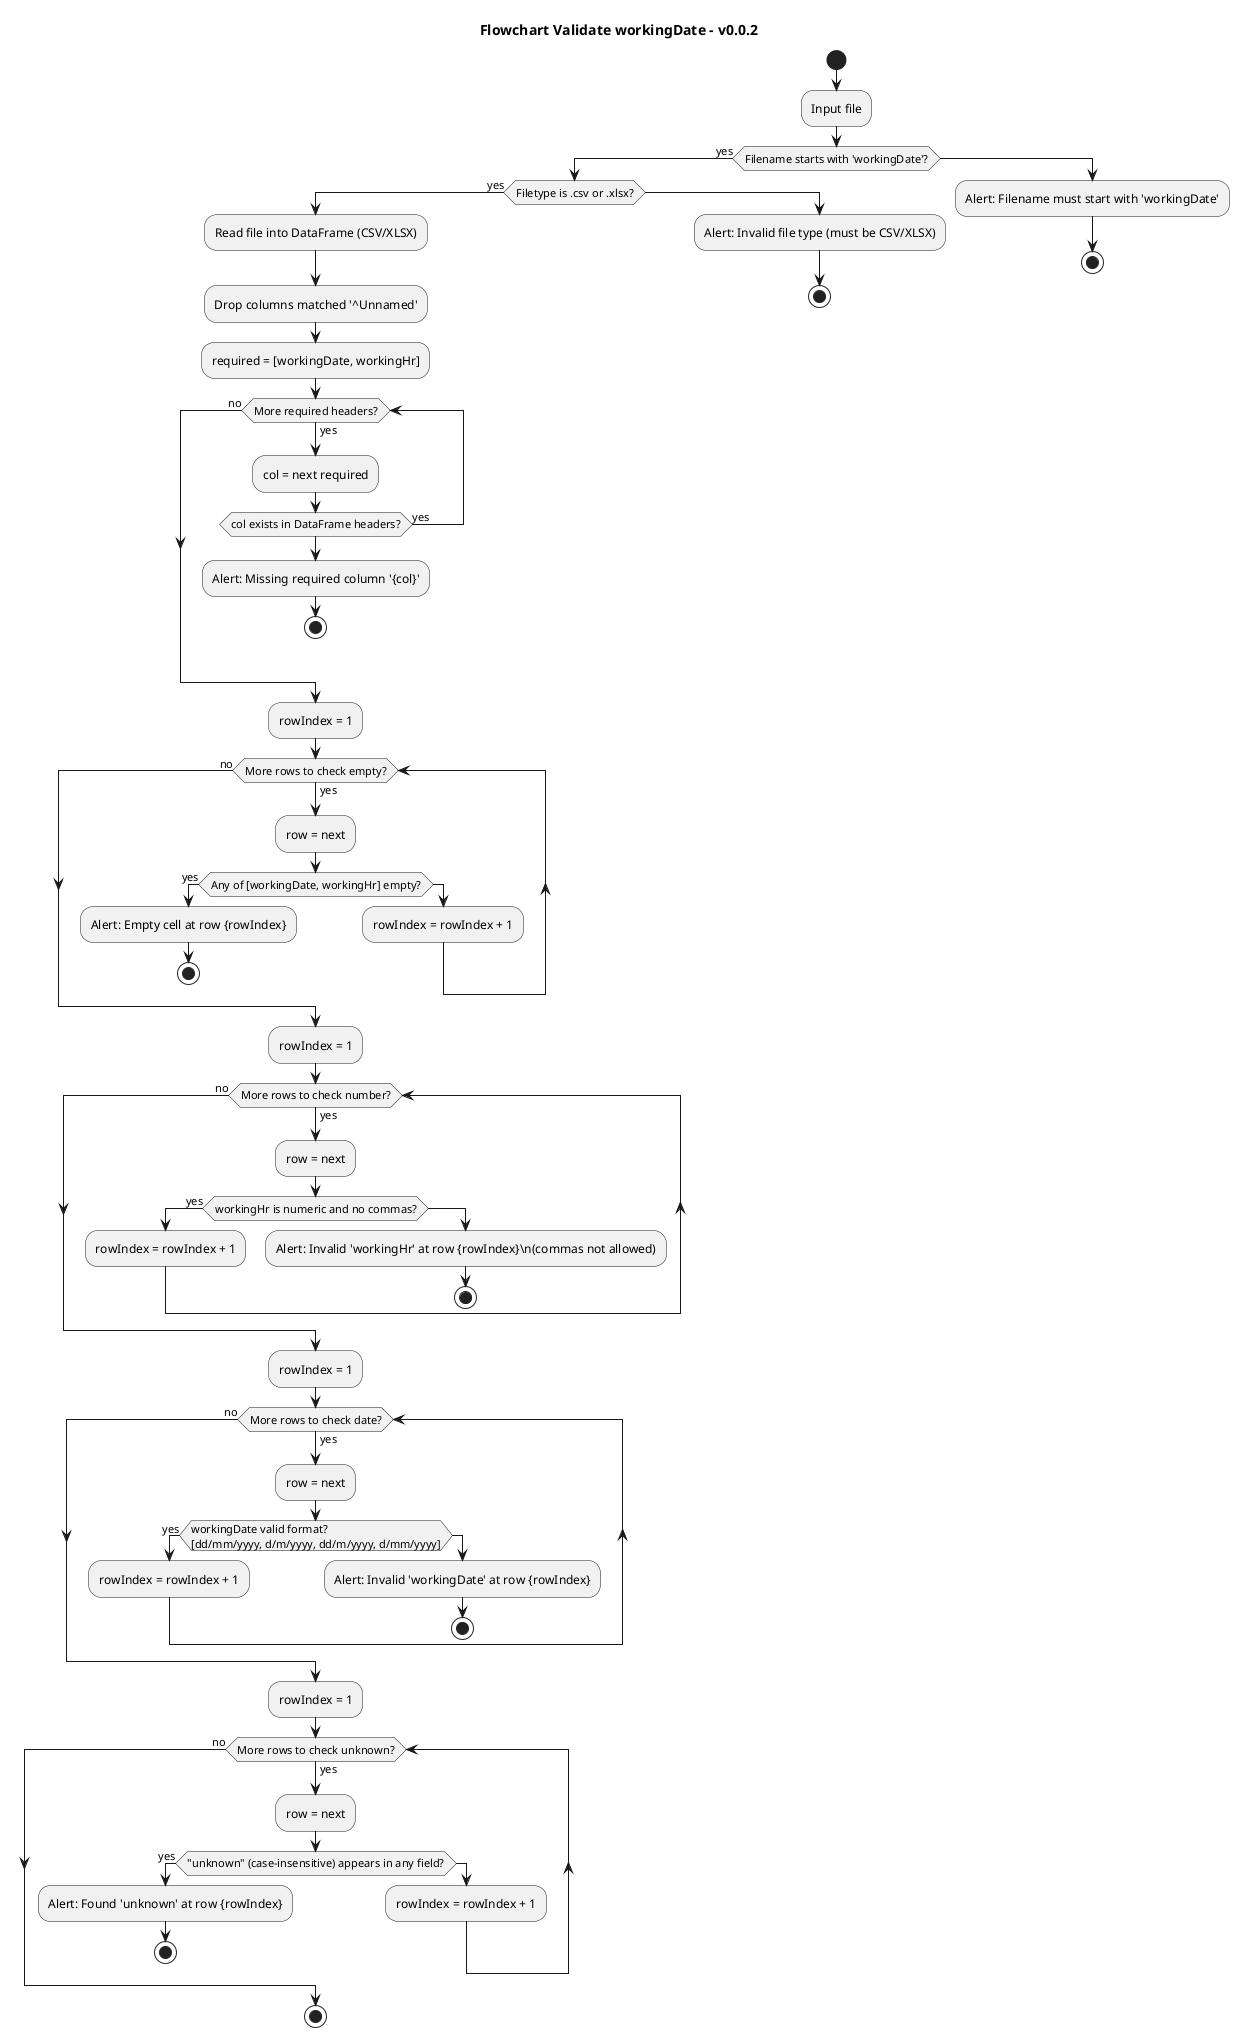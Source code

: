 @startuml
title Flowchart Validate workingDate - v0.0.2

start
:Input file;

if (Filename starts with 'workingDate'?) then (yes)
  if (Filetype is .csv or .xlsx?) then (yes)
    :Read file into DataFrame (CSV/XLSX);
    :Drop columns matched '^Unnamed';

    ' -------- Header check (loop) --------
    :required = [workingDate, workingHr];
    while (More required headers?) is (yes)
      :col = next required;
      if (col exists in DataFrame headers?) then (yes)
      else
        :Alert: Missing required column '{col}';
        stop
      endif
    endwhile (no)

    ' -------- Empty check (loop) --------
    :rowIndex = 1;
    while (More rows to check empty?) is (yes)
      :row = next;
      if (Any of [workingDate, workingHr] empty?) then (yes)
        :Alert: Empty cell at row {rowIndex};
        stop
      else
        :rowIndex = rowIndex + 1;
      endif
    endwhile (no)

    ' -------- Number check for workingHr (loop) --------
    :rowIndex = 1;
    while (More rows to check number?) is (yes)
      :row = next;
      if (workingHr is numeric and no commas?) then (yes)
        :rowIndex = rowIndex + 1;
      else
        :Alert: Invalid 'workingHr' at row {rowIndex}\\n(commas not allowed);
        stop
      endif
    endwhile (no)

    ' -------- Date check for workingDate (loop) --------
    :rowIndex = 1;
    while (More rows to check date?) is (yes)
      :row = next;
      if (workingDate valid format?
[dd/mm/yyyy, d/m/yyyy, dd/m/yyyy, d/mm/yyyy]) then (yes)
        :rowIndex = rowIndex + 1;
      else
        :Alert: Invalid 'workingDate' at row {rowIndex};
        stop
      endif
    endwhile (no)

    ' -------- Unknown check (loop) --------
    :rowIndex = 1;
    while (More rows to check unknown?) is (yes)
      :row = next;
      if ("unknown" (case-insensitive) appears in any field?) then (yes)
        :Alert: Found 'unknown' at row {rowIndex};
        stop
      else
        :rowIndex = rowIndex + 1;
      endif
    endwhile (no)
    stop

  else
    :Alert: Invalid file type (must be CSV/XLSX);
    stop
  endif
else
  :Alert: Filename must start with 'workingDate';
  stop
endif
@enduml
